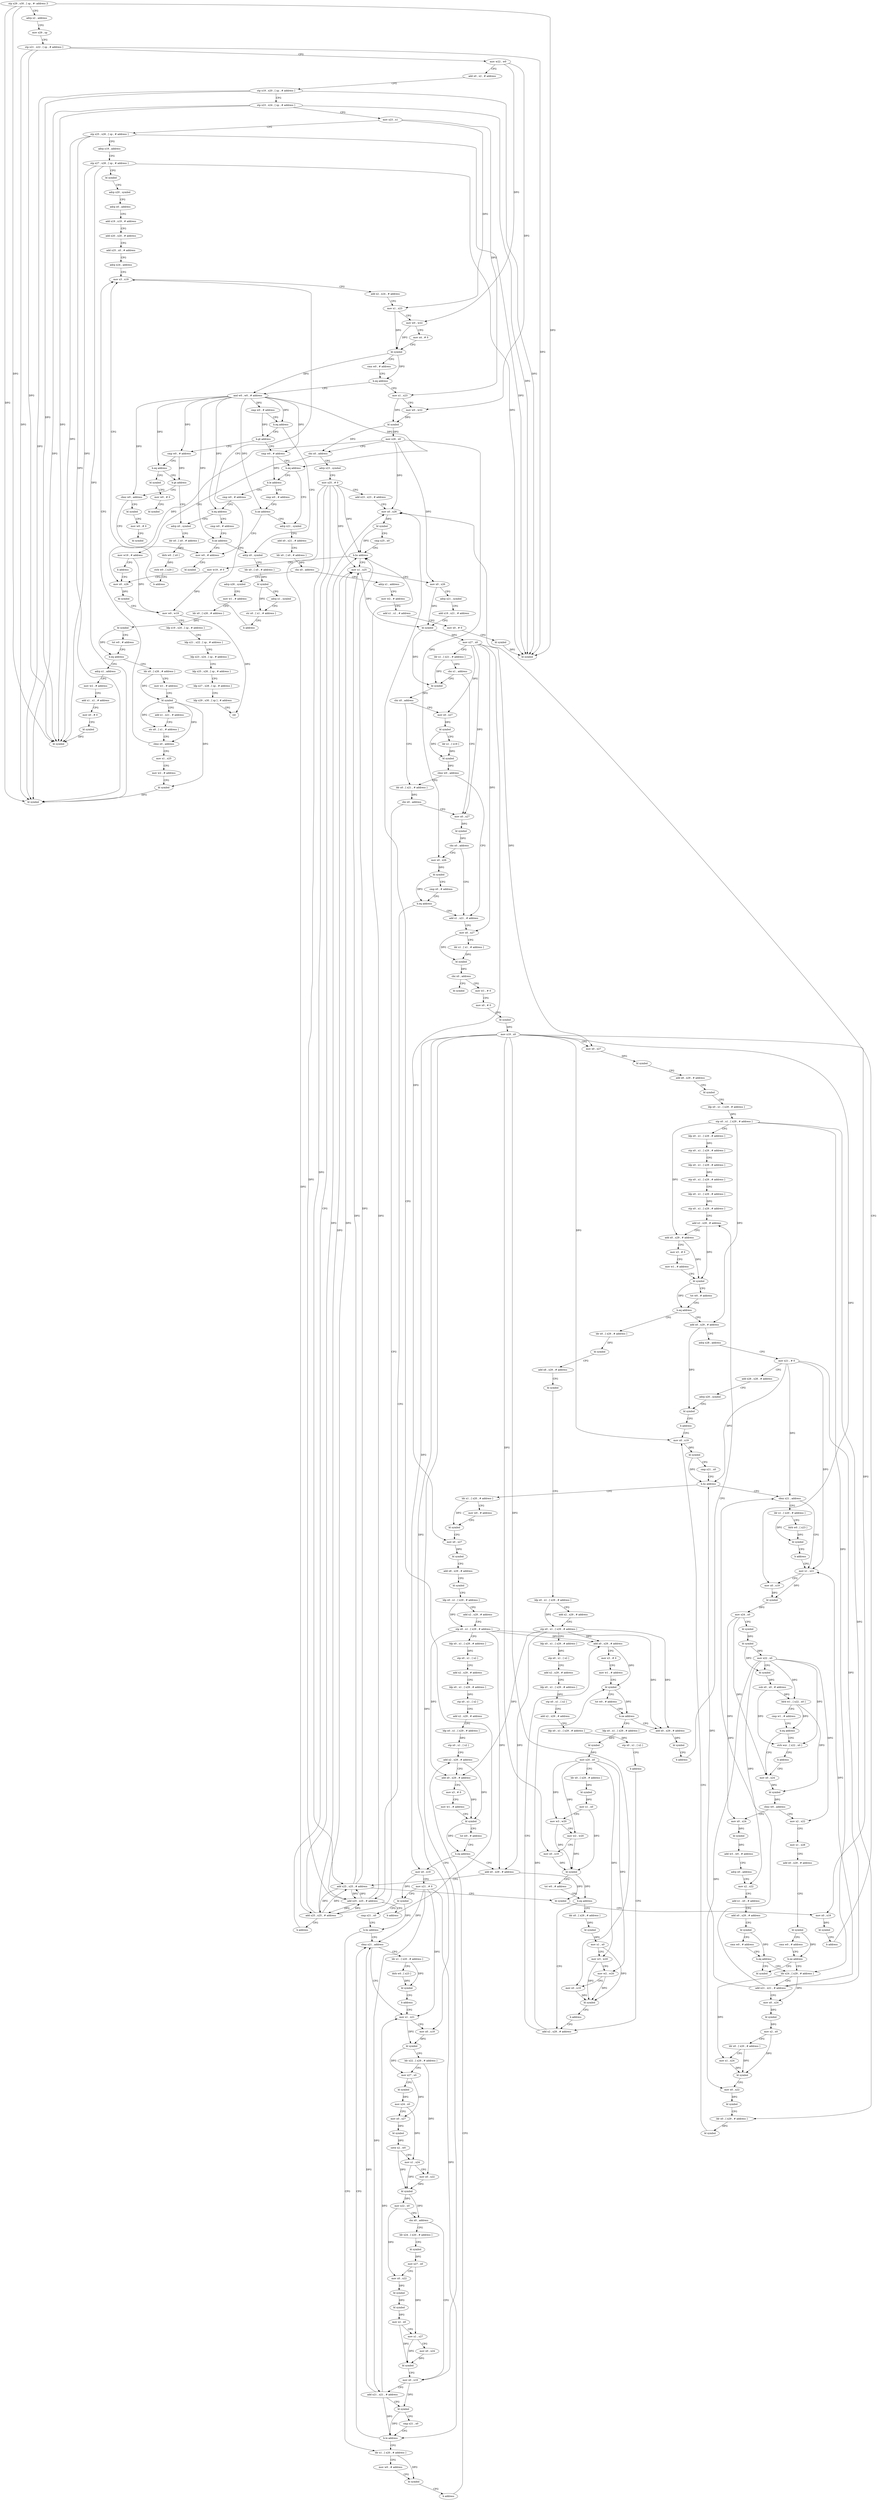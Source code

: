 digraph "func" {
"4213808" [label = "stp x29 , x30 , [ sp , #- address ]!" ]
"4213812" [label = "adrp x2 , address" ]
"4213816" [label = "mov x29 , sp" ]
"4213820" [label = "stp x21 , x22 , [ sp , # address ]" ]
"4213824" [label = "mov w22 , w0" ]
"4213828" [label = "add x0 , x2 , # address" ]
"4213832" [label = "stp x19 , x20 , [ sp , # address ]" ]
"4213836" [label = "stp x23 , x24 , [ sp , # address ]" ]
"4213840" [label = "mov x23 , x1" ]
"4213844" [label = "stp x25 , x26 , [ sp , # address ]" ]
"4213848" [label = "adrp x19 , address" ]
"4213852" [label = "stp x27 , x28 , [ sp , # address ]" ]
"4213856" [label = "bl symbol" ]
"4213860" [label = "adrp x20 , symbol" ]
"4213864" [label = "adrp x0 , address" ]
"4213868" [label = "add x19 , x19 , # address" ]
"4213872" [label = "add x20 , x20 , # address" ]
"4213876" [label = "add x25 , x0 , # address" ]
"4213880" [label = "adrp x24 , address" ]
"4213884" [label = "mov x3 , x19" ]
"4214196" [label = "mov x1 , x23" ]
"4214200" [label = "mov w0 , w22" ]
"4214204" [label = "bl symbol" ]
"4214208" [label = "mov x26 , x0" ]
"4214212" [label = "cbz x0 , address" ]
"4215252" [label = "mov w19 , # address" ]
"4214216" [label = "adrp x23 , symbol" ]
"4213916" [label = "and w0 , w0 , # address" ]
"4213920" [label = "cmp w0 , # address" ]
"4213924" [label = "b.eq address" ]
"4213988" [label = "adrp x0 , symbol" ]
"4213928" [label = "b.gt address" ]
"4215256" [label = "b address" ]
"4215212" [label = "mov x0 , x26" ]
"4214220" [label = "mov x25 , # 0" ]
"4214224" [label = "add x23 , x23 , # address" ]
"4214228" [label = "mov x0 , x26" ]
"4213992" [label = "ldr x0 , [ x0 , # address ]" ]
"4213996" [label = "bl symbol" ]
"4214000" [label = "adrp x1 , symbol" ]
"4214004" [label = "str x0 , [ x1 , # address ]" ]
"4214008" [label = "b address" ]
"4213960" [label = "cmp w0 , # address" ]
"4213932" [label = "cmp w0 , # address" ]
"4215216" [label = "bl symbol" ]
"4215220" [label = "mov w0 , w19" ]
"4215224" [label = "ldp x19 , x20 , [ sp , # address ]" ]
"4215228" [label = "ldp x21 , x22 , [ sp , # address ]" ]
"4215232" [label = "ldp x23 , x24 , [ sp , # address ]" ]
"4215236" [label = "ldp x25 , x26 , [ sp , # address ]" ]
"4215240" [label = "ldp x27 , x28 , [ sp , # address ]" ]
"4215244" [label = "ldp x29 , x30 , [ sp ] , # address" ]
"4215248" [label = "ret" ]
"4215208" [label = "mov w19 , # 0" ]
"4214244" [label = "mov x1 , x25" ]
"4214248" [label = "mov x0 , x26" ]
"4214252" [label = "adrp x21 , symbol" ]
"4214256" [label = "add x19 , x21 , # address" ]
"4214260" [label = "bl symbol" ]
"4214264" [label = "mov x27 , x0" ]
"4214268" [label = "ldr x1 , [ x21 , # address ]" ]
"4214272" [label = "cbz x1 , address" ]
"4214616" [label = "mov x0 , x27" ]
"4214276" [label = "bl symbol" ]
"4213888" [label = "add x2 , x24 , # address" ]
"4213892" [label = "mov x1 , x23" ]
"4213896" [label = "mov w0 , w22" ]
"4213900" [label = "mov x4 , # 0" ]
"4213904" [label = "bl symbol" ]
"4213908" [label = "cmn w0 , # address" ]
"4213912" [label = "b.eq address" ]
"4213964" [label = "b.eq address" ]
"4214020" [label = "adrp x21 , symbol" ]
"4213968" [label = "b.le address" ]
"4213936" [label = "b.eq address" ]
"4214156" [label = "bl symbol" ]
"4213940" [label = "b.gt address" ]
"4214620" [label = "bl symbol" ]
"4214624" [label = "cbz x0 , address" ]
"4214304" [label = "add x1 , x21 , # address" ]
"4214628" [label = "mov x0 , x26" ]
"4214280" [label = "cbz x0 , address" ]
"4214600" [label = "ldr x0 , [ x21 , # address ]" ]
"4214284" [label = "mov x0 , x27" ]
"4214024" [label = "add x0 , x21 , # address" ]
"4214028" [label = "ldr x0 , [ x0 , # address ]" ]
"4214032" [label = "cbz x0 , address" ]
"4214060" [label = "adrp x26 , symbol" ]
"4214036" [label = "adrp x1 , address" ]
"4214012" [label = "cmp w0 , # address" ]
"4213972" [label = "cmp w0 , # address" ]
"4214160" [label = "mov w0 , # 0" ]
"4214164" [label = "bl symbol" ]
"4214128" [label = "adrp x0 , symbol" ]
"4213944" [label = "cbnz w0 , address" ]
"4214308" [label = "mov x0 , x27" ]
"4214312" [label = "ldr x1 , [ x1 , # address ]" ]
"4214316" [label = "bl symbol" ]
"4214320" [label = "cbz x0 , address" ]
"4215260" [label = "bl symbol" ]
"4214324" [label = "mov w1 , # 0" ]
"4214632" [label = "bl symbol" ]
"4214636" [label = "cmp x0 , # address" ]
"4214640" [label = "b.eq address" ]
"4214644" [label = "add x25 , x25 , # address" ]
"4214604" [label = "cbz x0 , address" ]
"4214608" [label = "add x25 , x25 , # address" ]
"4214288" [label = "bl symbol" ]
"4214292" [label = "ldr x1 , [ x19 ]" ]
"4214296" [label = "bl symbol" ]
"4214300" [label = "cbnz w0 , address" ]
"4214064" [label = "mov w1 , # address" ]
"4214068" [label = "ldr x0 , [ x26 , # address ]" ]
"4214072" [label = "bl symbol" ]
"4214076" [label = "tst w0 , # address" ]
"4214080" [label = "b.eq address" ]
"4214168" [label = "adrp x1 , address" ]
"4214084" [label = "ldr x0 , [ x26 , # address ]" ]
"4214040" [label = "mov w2 , # address" ]
"4214044" [label = "add x1 , x1 , # address" ]
"4214048" [label = "mov x0 , # 0" ]
"4214052" [label = "bl symbol" ]
"4214056" [label = "bl symbol" ]
"4214016" [label = "b.ne address" ]
"4214148" [label = "mov w0 , # address" ]
"4213976" [label = "b.eq address" ]
"4213980" [label = "cmp w0 , # address" ]
"4214132" [label = "ldr x0 , [ x0 , # address ]" ]
"4214136" [label = "ldrb w0 , [ x0 ]" ]
"4214140" [label = "strb w0 , [ x20 ]" ]
"4214144" [label = "b address" ]
"4213948" [label = "bl symbol" ]
"4214328" [label = "mov x0 , # 0" ]
"4214332" [label = "bl symbol" ]
"4214336" [label = "mov x19 , x0" ]
"4214340" [label = "mov x0 , x27" ]
"4214344" [label = "bl symbol" ]
"4214348" [label = "add x8 , x29 , # address" ]
"4214352" [label = "bl symbol" ]
"4214356" [label = "ldp x0 , x1 , [ x29 , # address ]" ]
"4214360" [label = "stp x0 , x1 , [ x29 , # address ]" ]
"4214364" [label = "ldp x0 , x1 , [ x29 , # address ]" ]
"4214368" [label = "stp x0 , x1 , [ x29 , # address ]" ]
"4214372" [label = "ldp x0 , x1 , [ x29 , # address ]" ]
"4214376" [label = "stp x0 , x1 , [ x29 , # address ]" ]
"4214380" [label = "ldp x0 , x1 , [ x29 , # address ]" ]
"4214384" [label = "stp x0 , x1 , [ x29 , # address ]" ]
"4214388" [label = "add x2 , x29 , # address" ]
"4214648" [label = "b address" ]
"4214612" [label = "b address" ]
"4214172" [label = "mov w2 , # address" ]
"4214176" [label = "add x1 , x1 , # address" ]
"4214180" [label = "mov x0 , # 0" ]
"4214184" [label = "bl symbol" ]
"4214188" [label = "bl symbol" ]
"4214088" [label = "mov w1 , # address" ]
"4214092" [label = "bl symbol" ]
"4214096" [label = "add x1 , x21 , # address" ]
"4214100" [label = "str x0 , [ x1 , # address ]" ]
"4214104" [label = "cbnz x0 , address" ]
"4214108" [label = "mov x1 , x25" ]
"4214152" [label = "bl symbol" ]
"4213984" [label = "b.ne address" ]
"4213952" [label = "mov w0 , # 0" ]
"4213956" [label = "bl symbol" ]
"4214652" [label = "add x0 , x29 , # address" ]
"4214656" [label = "adrp x28 , address" ]
"4214660" [label = "mov x21 , # 0" ]
"4214664" [label = "add x28 , x28 , # address" ]
"4214668" [label = "adrp x20 , symbol" ]
"4214672" [label = "bl symbol" ]
"4214676" [label = "b address" ]
"4214768" [label = "mov x0 , x19" ]
"4214416" [label = "ldr x0 , [ x29 , # address ]" ]
"4214420" [label = "bl symbol" ]
"4214424" [label = "add x8 , x29 , # address" ]
"4214428" [label = "bl symbol" ]
"4214432" [label = "ldp x0 , x1 , [ x29 , # address ]" ]
"4214436" [label = "add x2 , x29 , # address" ]
"4214440" [label = "stp x0 , x1 , [ x29 , # address ]" ]
"4214444" [label = "ldp x0 , x1 , [ x29 , # address ]" ]
"4214448" [label = "stp x0 , x1 , [ x2 ]" ]
"4214452" [label = "add x2 , x29 , # address" ]
"4214456" [label = "ldp x0 , x1 , [ x29 , # address ]" ]
"4214460" [label = "stp x0 , x1 , [ x2 ]" ]
"4214464" [label = "add x2 , x29 , # address" ]
"4214468" [label = "ldp x0 , x1 , [ x29 , # address ]" ]
"4214472" [label = "stp x0 , x1 , [ x2 ]" ]
"4214476" [label = "b address" ]
"4214528" [label = "add x2 , x29 , # address" ]
"4214232" [label = "bl symbol" ]
"4214236" [label = "cmp x25 , x0" ]
"4214240" [label = "b.hs address" ]
"4214112" [label = "mov w2 , # address" ]
"4214116" [label = "bl symbol" ]
"4214120" [label = "bl symbol" ]
"4214772" [label = "bl symbol" ]
"4214776" [label = "cmp x21 , x0" ]
"4214780" [label = "b.hs address" ]
"4214904" [label = "ldr x1 , [ x20 , # address ]" ]
"4214784" [label = "cbnz x21 , address" ]
"4214532" [label = "add x0 , x29 , # address" ]
"4214536" [label = "mov x3 , # 0" ]
"4214540" [label = "mov w1 , # address" ]
"4214544" [label = "bl symbol" ]
"4214548" [label = "tst w0 , # address" ]
"4214552" [label = "b.ne address" ]
"4214480" [label = "ldp x0 , x1 , [ x29 , # address ]" ]
"4214556" [label = "add x0 , x29 , # address" ]
"4214908" [label = "mov w0 , # address" ]
"4214912" [label = "bl symbol" ]
"4214916" [label = "mov x0 , x27" ]
"4214920" [label = "bl symbol" ]
"4214924" [label = "add x8 , x29 , # address" ]
"4214928" [label = "bl symbol" ]
"4214932" [label = "ldp x0 , x1 , [ x29 , # address ]" ]
"4214936" [label = "add x2 , x29 , # address" ]
"4214940" [label = "stp x0 , x1 , [ x29 , # address ]" ]
"4214944" [label = "ldp x0 , x1 , [ x29 , # address ]" ]
"4214948" [label = "stp x0 , x1 , [ x2 ]" ]
"4214952" [label = "add x2 , x29 , # address" ]
"4214956" [label = "ldp x0 , x1 , [ x29 , # address ]" ]
"4214960" [label = "stp x0 , x1 , [ x2 ]" ]
"4214964" [label = "add x2 , x29 , # address" ]
"4214968" [label = "ldp x0 , x1 , [ x29 , # address ]" ]
"4214972" [label = "stp x0 , x1 , [ x2 ]" ]
"4214976" [label = "add x2 , x29 , # address" ]
"4214880" [label = "ldr x1 , [ x20 , # address ]" ]
"4214788" [label = "mov x1 , x21" ]
"4214484" [label = "bl symbol" ]
"4214488" [label = "mov x20 , x0" ]
"4214492" [label = "ldr x0 , [ x29 , # address ]" ]
"4214496" [label = "bl symbol" ]
"4214500" [label = "mov x1 , x0" ]
"4214504" [label = "mov w3 , w20" ]
"4214508" [label = "mov w2 , w20" ]
"4214512" [label = "mov x0 , x19" ]
"4214516" [label = "bl symbol" ]
"4214520" [label = "tst w0 , # address" ]
"4214524" [label = "b.eq address" ]
"4214568" [label = "ldr x0 , [ x29 , # address ]" ]
"4214560" [label = "bl symbol" ]
"4214564" [label = "b address" ]
"4215184" [label = "add x0 , x29 , # address" ]
"4215188" [label = "add x25 , x25 , # address" ]
"4215192" [label = "bl symbol" ]
"4215196" [label = "mov x0 , x19" ]
"4215200" [label = "bl symbol" ]
"4215204" [label = "b address" ]
"4215004" [label = "mov x0 , x19" ]
"4215008" [label = "mov x21 , # 0" ]
"4215012" [label = "bl symbol" ]
"4215016" [label = "cmp x21 , x0" ]
"4215020" [label = "b.hs address" ]
"4215148" [label = "ldr x1 , [ x20 , # address ]" ]
"4215024" [label = "cbnz x21 , address" ]
"4214884" [label = "ldrb w0 , [ x23 ]" ]
"4214888" [label = "bl symbol" ]
"4214892" [label = "b address" ]
"4214792" [label = "mov x0 , x19" ]
"4214796" [label = "bl symbol" ]
"4214800" [label = "mov x24 , x0" ]
"4214804" [label = "bl symbol" ]
"4214808" [label = "bl symbol" ]
"4214812" [label = "mov x22 , x0" ]
"4214816" [label = "bl symbol" ]
"4214820" [label = "sub x0 , x0 , # address" ]
"4214824" [label = "ldrb w1 , [ x22 , x0 ]" ]
"4214828" [label = "cmp w1 , # address" ]
"4214832" [label = "b.eq address" ]
"4214896" [label = "strb wzr , [ x22 , x0 ]" ]
"4214836" [label = "mov x0 , x24" ]
"4214572" [label = "bl symbol" ]
"4214576" [label = "mov x1 , x0" ]
"4214580" [label = "mov w3 , w20" ]
"4214584" [label = "mov w2 , w20" ]
"4214588" [label = "mov x0 , x19" ]
"4214592" [label = "bl symbol" ]
"4214596" [label = "b address" ]
"4214392" [label = "add x0 , x29 , # address" ]
"4214396" [label = "mov x3 , # 0" ]
"4214400" [label = "mov w1 , # address" ]
"4214404" [label = "bl symbol" ]
"4214408" [label = "tst w0 , # address" ]
"4214412" [label = "b.eq address" ]
"4215152" [label = "mov w0 , # address" ]
"4215156" [label = "bl symbol" ]
"4215160" [label = "b address" ]
"4215168" [label = "ldr x1 , [ x20 , # address ]" ]
"4215028" [label = "mov x1 , x21" ]
"4214900" [label = "b address" ]
"4214840" [label = "bl symbol" ]
"4214844" [label = "cbnz w0 , address" ]
"4214680" [label = "mov x0 , x24" ]
"4214848" [label = "mov x2 , x22" ]
"4214980" [label = "add x0 , x29 , # address" ]
"4214984" [label = "mov x3 , # 0" ]
"4214988" [label = "mov w1 , # address" ]
"4214992" [label = "bl symbol" ]
"4214996" [label = "tst w0 , # address" ]
"4215000" [label = "b.eq address" ]
"4215172" [label = "ldrb w0 , [ x23 ]" ]
"4215176" [label = "bl symbol" ]
"4215180" [label = "b address" ]
"4215032" [label = "mov x0 , x19" ]
"4215036" [label = "bl symbol" ]
"4215040" [label = "ldr x22 , [ x29 , # address ]" ]
"4215044" [label = "mov x27 , x0" ]
"4215048" [label = "bl symbol" ]
"4215052" [label = "mov x24 , x0" ]
"4215056" [label = "mov x0 , x27" ]
"4215060" [label = "bl symbol" ]
"4215064" [label = "sxtw x2 , w0" ]
"4215068" [label = "mov x1 , x24" ]
"4215072" [label = "mov x0 , x22" ]
"4215076" [label = "bl symbol" ]
"4215080" [label = "mov x22 , x0" ]
"4215084" [label = "cbz x0 , address" ]
"4215128" [label = "mov x0 , x19" ]
"4215088" [label = "ldr x24 , [ x20 , # address ]" ]
"4214684" [label = "bl symbol" ]
"4214688" [label = "add w3 , w0 , # address" ]
"4214692" [label = "adrp x0 , address" ]
"4214696" [label = "mov x2 , x22" ]
"4214700" [label = "add x1 , x0 , # address" ]
"4214704" [label = "add x0 , x29 , # address" ]
"4214708" [label = "bl symbol" ]
"4214712" [label = "cmn w0 , # address" ]
"4214716" [label = "b.eq address" ]
"4214872" [label = "bl symbol" ]
"4214720" [label = "ldr x24 , [ x29 , # address ]" ]
"4214852" [label = "mov x1 , x28" ]
"4214856" [label = "add x0 , x29 , # address" ]
"4214860" [label = "bl symbol" ]
"4214864" [label = "cmn w0 , # address" ]
"4214868" [label = "b.ne address" ]
"4215132" [label = "add x21 , x21 , # address" ]
"4215136" [label = "bl symbol" ]
"4215140" [label = "cmp x21 , x0" ]
"4215144" [label = "b.lo address" ]
"4215092" [label = "bl symbol" ]
"4215096" [label = "mov x27 , x0" ]
"4215100" [label = "mov x0 , x22" ]
"4215104" [label = "bl symbol" ]
"4215108" [label = "bl symbol" ]
"4215112" [label = "mov x2 , x0" ]
"4215116" [label = "mov x1 , x27" ]
"4215120" [label = "mov x0 , x24" ]
"4215124" [label = "bl symbol" ]
"4214724" [label = "add x21 , x21 , # address" ]
"4214728" [label = "mov x0 , x24" ]
"4214732" [label = "bl symbol" ]
"4214736" [label = "mov x2 , x0" ]
"4214740" [label = "ldr x0 , [ x20 , # address ]" ]
"4214744" [label = "mov x1 , x24" ]
"4214748" [label = "bl symbol" ]
"4214752" [label = "mov x0 , x22" ]
"4214756" [label = "bl symbol" ]
"4214760" [label = "ldr x0 , [ x29 , # address ]" ]
"4214764" [label = "bl symbol" ]
"4213808" -> "4213812" [ label = "CFG" ]
"4213808" -> "4214056" [ label = "DFG" ]
"4213808" -> "4214188" [ label = "DFG" ]
"4213808" -> "4214120" [ label = "DFG" ]
"4213812" -> "4213816" [ label = "CFG" ]
"4213816" -> "4213820" [ label = "CFG" ]
"4213820" -> "4213824" [ label = "CFG" ]
"4213820" -> "4214056" [ label = "DFG" ]
"4213820" -> "4214188" [ label = "DFG" ]
"4213820" -> "4214120" [ label = "DFG" ]
"4213824" -> "4213828" [ label = "CFG" ]
"4213824" -> "4213896" [ label = "DFG" ]
"4213824" -> "4214200" [ label = "DFG" ]
"4213828" -> "4213832" [ label = "CFG" ]
"4213832" -> "4213836" [ label = "CFG" ]
"4213832" -> "4214056" [ label = "DFG" ]
"4213832" -> "4214188" [ label = "DFG" ]
"4213832" -> "4214120" [ label = "DFG" ]
"4213836" -> "4213840" [ label = "CFG" ]
"4213836" -> "4214056" [ label = "DFG" ]
"4213836" -> "4214188" [ label = "DFG" ]
"4213836" -> "4214120" [ label = "DFG" ]
"4213840" -> "4213844" [ label = "CFG" ]
"4213840" -> "4213892" [ label = "DFG" ]
"4213840" -> "4214196" [ label = "DFG" ]
"4213844" -> "4213848" [ label = "CFG" ]
"4213844" -> "4214056" [ label = "DFG" ]
"4213844" -> "4214188" [ label = "DFG" ]
"4213844" -> "4214120" [ label = "DFG" ]
"4213848" -> "4213852" [ label = "CFG" ]
"4213852" -> "4213856" [ label = "CFG" ]
"4213852" -> "4214056" [ label = "DFG" ]
"4213852" -> "4214188" [ label = "DFG" ]
"4213852" -> "4214120" [ label = "DFG" ]
"4213856" -> "4213860" [ label = "CFG" ]
"4213860" -> "4213864" [ label = "CFG" ]
"4213864" -> "4213868" [ label = "CFG" ]
"4213868" -> "4213872" [ label = "CFG" ]
"4213872" -> "4213876" [ label = "CFG" ]
"4213876" -> "4213880" [ label = "CFG" ]
"4213880" -> "4213884" [ label = "CFG" ]
"4213884" -> "4213888" [ label = "CFG" ]
"4214196" -> "4214200" [ label = "CFG" ]
"4214196" -> "4214204" [ label = "DFG" ]
"4214200" -> "4214204" [ label = "DFG" ]
"4214204" -> "4214208" [ label = "DFG" ]
"4214204" -> "4214212" [ label = "DFG" ]
"4214208" -> "4214212" [ label = "CFG" ]
"4214208" -> "4215212" [ label = "DFG" ]
"4214208" -> "4214228" [ label = "DFG" ]
"4214208" -> "4214248" [ label = "DFG" ]
"4214208" -> "4214628" [ label = "DFG" ]
"4214212" -> "4215252" [ label = "CFG" ]
"4214212" -> "4214216" [ label = "CFG" ]
"4215252" -> "4215256" [ label = "CFG" ]
"4215252" -> "4215220" [ label = "DFG" ]
"4214216" -> "4214220" [ label = "CFG" ]
"4213916" -> "4213920" [ label = "DFG" ]
"4213916" -> "4213924" [ label = "DFG" ]
"4213916" -> "4213960" [ label = "DFG" ]
"4213916" -> "4213964" [ label = "DFG" ]
"4213916" -> "4213932" [ label = "DFG" ]
"4213916" -> "4213936" [ label = "DFG" ]
"4213916" -> "4214016" [ label = "DFG" ]
"4213916" -> "4213976" [ label = "DFG" ]
"4213916" -> "4213944" [ label = "DFG" ]
"4213916" -> "4213984" [ label = "DFG" ]
"4213920" -> "4213924" [ label = "CFG" ]
"4213920" -> "4213928" [ label = "DFG" ]
"4213924" -> "4213988" [ label = "CFG" ]
"4213924" -> "4213928" [ label = "CFG" ]
"4213988" -> "4213992" [ label = "CFG" ]
"4213928" -> "4213960" [ label = "CFG" ]
"4213928" -> "4213932" [ label = "CFG" ]
"4215256" -> "4215212" [ label = "CFG" ]
"4215212" -> "4215216" [ label = "DFG" ]
"4214220" -> "4214224" [ label = "CFG" ]
"4214220" -> "4214240" [ label = "DFG" ]
"4214220" -> "4214244" [ label = "DFG" ]
"4214220" -> "4214644" [ label = "DFG" ]
"4214220" -> "4214608" [ label = "DFG" ]
"4214220" -> "4215188" [ label = "DFG" ]
"4214224" -> "4214228" [ label = "CFG" ]
"4214228" -> "4214232" [ label = "DFG" ]
"4213992" -> "4213996" [ label = "DFG" ]
"4213996" -> "4214000" [ label = "CFG" ]
"4213996" -> "4214004" [ label = "DFG" ]
"4214000" -> "4214004" [ label = "CFG" ]
"4214004" -> "4214008" [ label = "CFG" ]
"4214008" -> "4213884" [ label = "CFG" ]
"4213960" -> "4213964" [ label = "CFG" ]
"4213960" -> "4213968" [ label = "DFG" ]
"4213932" -> "4213936" [ label = "CFG" ]
"4213932" -> "4213940" [ label = "DFG" ]
"4215216" -> "4215220" [ label = "CFG" ]
"4215220" -> "4215224" [ label = "CFG" ]
"4215220" -> "4215248" [ label = "DFG" ]
"4215224" -> "4215228" [ label = "CFG" ]
"4215228" -> "4215232" [ label = "CFG" ]
"4215232" -> "4215236" [ label = "CFG" ]
"4215236" -> "4215240" [ label = "CFG" ]
"4215240" -> "4215244" [ label = "CFG" ]
"4215244" -> "4215248" [ label = "CFG" ]
"4215208" -> "4215212" [ label = "CFG" ]
"4215208" -> "4215220" [ label = "DFG" ]
"4214244" -> "4214248" [ label = "CFG" ]
"4214244" -> "4214260" [ label = "DFG" ]
"4214248" -> "4214252" [ label = "CFG" ]
"4214248" -> "4214260" [ label = "DFG" ]
"4214252" -> "4214256" [ label = "CFG" ]
"4214256" -> "4214260" [ label = "CFG" ]
"4214260" -> "4214264" [ label = "DFG" ]
"4214260" -> "4214276" [ label = "DFG" ]
"4214264" -> "4214268" [ label = "CFG" ]
"4214264" -> "4214616" [ label = "DFG" ]
"4214264" -> "4214308" [ label = "DFG" ]
"4214264" -> "4214284" [ label = "DFG" ]
"4214264" -> "4214340" [ label = "DFG" ]
"4214264" -> "4214916" [ label = "DFG" ]
"4214268" -> "4214272" [ label = "DFG" ]
"4214268" -> "4214276" [ label = "DFG" ]
"4214272" -> "4214616" [ label = "CFG" ]
"4214272" -> "4214276" [ label = "CFG" ]
"4214616" -> "4214620" [ label = "DFG" ]
"4214276" -> "4214280" [ label = "DFG" ]
"4213888" -> "4213892" [ label = "CFG" ]
"4213892" -> "4213896" [ label = "CFG" ]
"4213892" -> "4213904" [ label = "DFG" ]
"4213896" -> "4213900" [ label = "CFG" ]
"4213896" -> "4213904" [ label = "DFG" ]
"4213900" -> "4213904" [ label = "CFG" ]
"4213904" -> "4213908" [ label = "CFG" ]
"4213904" -> "4213912" [ label = "DFG" ]
"4213904" -> "4213916" [ label = "DFG" ]
"4213908" -> "4213912" [ label = "CFG" ]
"4213912" -> "4214196" [ label = "CFG" ]
"4213912" -> "4213916" [ label = "CFG" ]
"4213964" -> "4214020" [ label = "CFG" ]
"4213964" -> "4213968" [ label = "CFG" ]
"4214020" -> "4214024" [ label = "CFG" ]
"4213968" -> "4214012" [ label = "CFG" ]
"4213968" -> "4213972" [ label = "CFG" ]
"4213936" -> "4214156" [ label = "CFG" ]
"4213936" -> "4213940" [ label = "CFG" ]
"4214156" -> "4214160" [ label = "CFG" ]
"4213940" -> "4214128" [ label = "CFG" ]
"4213940" -> "4213944" [ label = "CFG" ]
"4214620" -> "4214624" [ label = "DFG" ]
"4214624" -> "4214304" [ label = "CFG" ]
"4214624" -> "4214628" [ label = "CFG" ]
"4214304" -> "4214308" [ label = "CFG" ]
"4214628" -> "4214632" [ label = "DFG" ]
"4214280" -> "4214600" [ label = "CFG" ]
"4214280" -> "4214284" [ label = "CFG" ]
"4214600" -> "4214604" [ label = "DFG" ]
"4214284" -> "4214288" [ label = "DFG" ]
"4214024" -> "4214028" [ label = "CFG" ]
"4214028" -> "4214032" [ label = "DFG" ]
"4214032" -> "4214060" [ label = "CFG" ]
"4214032" -> "4214036" [ label = "CFG" ]
"4214060" -> "4214064" [ label = "CFG" ]
"4214036" -> "4214040" [ label = "CFG" ]
"4214012" -> "4214016" [ label = "CFG" ]
"4213972" -> "4213976" [ label = "CFG" ]
"4214160" -> "4214164" [ label = "CFG" ]
"4214128" -> "4214132" [ label = "CFG" ]
"4213944" -> "4214148" [ label = "CFG" ]
"4213944" -> "4213948" [ label = "CFG" ]
"4214308" -> "4214312" [ label = "CFG" ]
"4214308" -> "4214316" [ label = "DFG" ]
"4214312" -> "4214316" [ label = "DFG" ]
"4214316" -> "4214320" [ label = "DFG" ]
"4214320" -> "4215260" [ label = "CFG" ]
"4214320" -> "4214324" [ label = "CFG" ]
"4214324" -> "4214328" [ label = "CFG" ]
"4214632" -> "4214636" [ label = "CFG" ]
"4214632" -> "4214640" [ label = "DFG" ]
"4214636" -> "4214640" [ label = "CFG" ]
"4214640" -> "4214304" [ label = "CFG" ]
"4214640" -> "4214644" [ label = "CFG" ]
"4214644" -> "4214648" [ label = "CFG" ]
"4214644" -> "4214244" [ label = "DFG" ]
"4214644" -> "4214240" [ label = "DFG" ]
"4214644" -> "4214608" [ label = "DFG" ]
"4214644" -> "4215188" [ label = "DFG" ]
"4214604" -> "4214616" [ label = "CFG" ]
"4214604" -> "4214608" [ label = "CFG" ]
"4214608" -> "4214612" [ label = "CFG" ]
"4214608" -> "4214244" [ label = "DFG" ]
"4214608" -> "4214644" [ label = "DFG" ]
"4214608" -> "4214240" [ label = "DFG" ]
"4214608" -> "4215188" [ label = "DFG" ]
"4214288" -> "4214292" [ label = "CFG" ]
"4214288" -> "4214296" [ label = "DFG" ]
"4214292" -> "4214296" [ label = "DFG" ]
"4214296" -> "4214300" [ label = "DFG" ]
"4214300" -> "4214600" [ label = "CFG" ]
"4214300" -> "4214304" [ label = "CFG" ]
"4214064" -> "4214068" [ label = "CFG" ]
"4214068" -> "4214072" [ label = "DFG" ]
"4214072" -> "4214076" [ label = "CFG" ]
"4214072" -> "4214080" [ label = "DFG" ]
"4214076" -> "4214080" [ label = "CFG" ]
"4214080" -> "4214168" [ label = "CFG" ]
"4214080" -> "4214084" [ label = "CFG" ]
"4214168" -> "4214172" [ label = "CFG" ]
"4214084" -> "4214088" [ label = "CFG" ]
"4214084" -> "4214092" [ label = "DFG" ]
"4214040" -> "4214044" [ label = "CFG" ]
"4214044" -> "4214048" [ label = "CFG" ]
"4214048" -> "4214052" [ label = "CFG" ]
"4214052" -> "4214056" [ label = "DFG" ]
"4214016" -> "4214148" [ label = "CFG" ]
"4214016" -> "4214020" [ label = "CFG" ]
"4214148" -> "4214152" [ label = "CFG" ]
"4213976" -> "4214128" [ label = "CFG" ]
"4213976" -> "4213980" [ label = "CFG" ]
"4213980" -> "4213984" [ label = "CFG" ]
"4214132" -> "4214136" [ label = "DFG" ]
"4214136" -> "4214140" [ label = "DFG" ]
"4214140" -> "4214144" [ label = "CFG" ]
"4214144" -> "4213884" [ label = "CFG" ]
"4213948" -> "4213952" [ label = "CFG" ]
"4214328" -> "4214332" [ label = "CFG" ]
"4214332" -> "4214336" [ label = "DFG" ]
"4214336" -> "4214340" [ label = "CFG" ]
"4214336" -> "4214768" [ label = "DFG" ]
"4214336" -> "4214512" [ label = "DFG" ]
"4214336" -> "4214792" [ label = "DFG" ]
"4214336" -> "4214588" [ label = "DFG" ]
"4214336" -> "4215196" [ label = "DFG" ]
"4214336" -> "4215004" [ label = "DFG" ]
"4214336" -> "4215032" [ label = "DFG" ]
"4214336" -> "4215128" [ label = "DFG" ]
"4214340" -> "4214344" [ label = "DFG" ]
"4214344" -> "4214348" [ label = "CFG" ]
"4214348" -> "4214352" [ label = "CFG" ]
"4214352" -> "4214356" [ label = "CFG" ]
"4214356" -> "4214360" [ label = "DFG" ]
"4214360" -> "4214364" [ label = "CFG" ]
"4214360" -> "4214720" [ label = "DFG" ]
"4214360" -> "4214760" [ label = "DFG" ]
"4214360" -> "4214392" [ label = "DFG" ]
"4214360" -> "4214652" [ label = "DFG" ]
"4214364" -> "4214368" [ label = "DFG" ]
"4214368" -> "4214372" [ label = "CFG" ]
"4214372" -> "4214376" [ label = "DFG" ]
"4214376" -> "4214380" [ label = "CFG" ]
"4214380" -> "4214384" [ label = "DFG" ]
"4214384" -> "4214388" [ label = "CFG" ]
"4214388" -> "4214392" [ label = "CFG" ]
"4214388" -> "4214404" [ label = "DFG" ]
"4214648" -> "4214228" [ label = "CFG" ]
"4214612" -> "4214228" [ label = "CFG" ]
"4214172" -> "4214176" [ label = "CFG" ]
"4214176" -> "4214180" [ label = "CFG" ]
"4214180" -> "4214184" [ label = "CFG" ]
"4214184" -> "4214188" [ label = "DFG" ]
"4214088" -> "4214092" [ label = "CFG" ]
"4214092" -> "4214096" [ label = "CFG" ]
"4214092" -> "4214100" [ label = "DFG" ]
"4214092" -> "4214104" [ label = "DFG" ]
"4214092" -> "4214116" [ label = "DFG" ]
"4214096" -> "4214100" [ label = "CFG" ]
"4214100" -> "4214104" [ label = "CFG" ]
"4214104" -> "4213884" [ label = "CFG" ]
"4214104" -> "4214108" [ label = "CFG" ]
"4214108" -> "4214112" [ label = "CFG" ]
"4213984" -> "4214148" [ label = "CFG" ]
"4213984" -> "4213988" [ label = "CFG" ]
"4213952" -> "4213956" [ label = "CFG" ]
"4214652" -> "4214656" [ label = "CFG" ]
"4214652" -> "4214672" [ label = "DFG" ]
"4214656" -> "4214660" [ label = "CFG" ]
"4214660" -> "4214664" [ label = "CFG" ]
"4214660" -> "4214780" [ label = "DFG" ]
"4214660" -> "4214784" [ label = "DFG" ]
"4214660" -> "4214788" [ label = "DFG" ]
"4214660" -> "4214724" [ label = "DFG" ]
"4214664" -> "4214668" [ label = "CFG" ]
"4214668" -> "4214672" [ label = "CFG" ]
"4214672" -> "4214676" [ label = "CFG" ]
"4214676" -> "4214768" [ label = "CFG" ]
"4214768" -> "4214772" [ label = "DFG" ]
"4214416" -> "4214420" [ label = "DFG" ]
"4214420" -> "4214424" [ label = "CFG" ]
"4214424" -> "4214428" [ label = "CFG" ]
"4214428" -> "4214432" [ label = "CFG" ]
"4214432" -> "4214436" [ label = "CFG" ]
"4214432" -> "4214440" [ label = "DFG" ]
"4214436" -> "4214440" [ label = "CFG" ]
"4214440" -> "4214444" [ label = "CFG" ]
"4214440" -> "4214532" [ label = "DFG" ]
"4214440" -> "4214556" [ label = "DFG" ]
"4214440" -> "4214980" [ label = "DFG" ]
"4214440" -> "4215184" [ label = "DFG" ]
"4214444" -> "4214448" [ label = "DFG" ]
"4214448" -> "4214452" [ label = "CFG" ]
"4214452" -> "4214456" [ label = "CFG" ]
"4214456" -> "4214460" [ label = "DFG" ]
"4214460" -> "4214464" [ label = "CFG" ]
"4214464" -> "4214468" [ label = "CFG" ]
"4214468" -> "4214472" [ label = "DFG" ]
"4214472" -> "4214476" [ label = "CFG" ]
"4214476" -> "4214528" [ label = "CFG" ]
"4214528" -> "4214532" [ label = "CFG" ]
"4214528" -> "4214544" [ label = "DFG" ]
"4214232" -> "4214236" [ label = "CFG" ]
"4214232" -> "4214240" [ label = "DFG" ]
"4214236" -> "4214240" [ label = "CFG" ]
"4214240" -> "4215208" [ label = "CFG" ]
"4214240" -> "4214244" [ label = "CFG" ]
"4214112" -> "4214116" [ label = "CFG" ]
"4214116" -> "4214120" [ label = "DFG" ]
"4214772" -> "4214776" [ label = "CFG" ]
"4214772" -> "4214780" [ label = "DFG" ]
"4214776" -> "4214780" [ label = "CFG" ]
"4214780" -> "4214904" [ label = "CFG" ]
"4214780" -> "4214784" [ label = "CFG" ]
"4214904" -> "4214908" [ label = "CFG" ]
"4214904" -> "4214912" [ label = "DFG" ]
"4214784" -> "4214880" [ label = "CFG" ]
"4214784" -> "4214788" [ label = "CFG" ]
"4214532" -> "4214536" [ label = "CFG" ]
"4214532" -> "4214544" [ label = "DFG" ]
"4214536" -> "4214540" [ label = "CFG" ]
"4214540" -> "4214544" [ label = "CFG" ]
"4214544" -> "4214548" [ label = "CFG" ]
"4214544" -> "4214552" [ label = "DFG" ]
"4214548" -> "4214552" [ label = "CFG" ]
"4214552" -> "4214480" [ label = "CFG" ]
"4214552" -> "4214556" [ label = "CFG" ]
"4214480" -> "4214484" [ label = "DFG" ]
"4214556" -> "4214560" [ label = "DFG" ]
"4214908" -> "4214912" [ label = "CFG" ]
"4214912" -> "4214916" [ label = "CFG" ]
"4214916" -> "4214920" [ label = "DFG" ]
"4214920" -> "4214924" [ label = "CFG" ]
"4214924" -> "4214928" [ label = "CFG" ]
"4214928" -> "4214932" [ label = "CFG" ]
"4214932" -> "4214936" [ label = "CFG" ]
"4214932" -> "4214940" [ label = "DFG" ]
"4214936" -> "4214940" [ label = "CFG" ]
"4214940" -> "4214944" [ label = "CFG" ]
"4214940" -> "4214532" [ label = "DFG" ]
"4214940" -> "4214556" [ label = "DFG" ]
"4214940" -> "4214980" [ label = "DFG" ]
"4214940" -> "4215184" [ label = "DFG" ]
"4214944" -> "4214948" [ label = "DFG" ]
"4214948" -> "4214952" [ label = "CFG" ]
"4214952" -> "4214956" [ label = "CFG" ]
"4214956" -> "4214960" [ label = "DFG" ]
"4214960" -> "4214964" [ label = "CFG" ]
"4214964" -> "4214968" [ label = "CFG" ]
"4214968" -> "4214972" [ label = "DFG" ]
"4214972" -> "4214976" [ label = "CFG" ]
"4214976" -> "4214980" [ label = "CFG" ]
"4214976" -> "4214992" [ label = "DFG" ]
"4214880" -> "4214884" [ label = "CFG" ]
"4214880" -> "4214888" [ label = "DFG" ]
"4214788" -> "4214792" [ label = "CFG" ]
"4214788" -> "4214796" [ label = "DFG" ]
"4214484" -> "4214488" [ label = "DFG" ]
"4214488" -> "4214492" [ label = "CFG" ]
"4214488" -> "4214504" [ label = "DFG" ]
"4214488" -> "4214508" [ label = "DFG" ]
"4214488" -> "4214580" [ label = "DFG" ]
"4214488" -> "4214584" [ label = "DFG" ]
"4214492" -> "4214496" [ label = "DFG" ]
"4214496" -> "4214500" [ label = "DFG" ]
"4214500" -> "4214504" [ label = "CFG" ]
"4214500" -> "4214516" [ label = "DFG" ]
"4214504" -> "4214508" [ label = "CFG" ]
"4214504" -> "4214516" [ label = "DFG" ]
"4214508" -> "4214512" [ label = "CFG" ]
"4214508" -> "4214516" [ label = "DFG" ]
"4214512" -> "4214516" [ label = "DFG" ]
"4214516" -> "4214520" [ label = "CFG" ]
"4214516" -> "4214524" [ label = "DFG" ]
"4214520" -> "4214524" [ label = "CFG" ]
"4214524" -> "4214568" [ label = "CFG" ]
"4214524" -> "4214528" [ label = "CFG" ]
"4214568" -> "4214572" [ label = "DFG" ]
"4214560" -> "4214564" [ label = "CFG" ]
"4214564" -> "4214388" [ label = "CFG" ]
"4215184" -> "4215188" [ label = "CFG" ]
"4215184" -> "4215192" [ label = "DFG" ]
"4215188" -> "4215192" [ label = "CFG" ]
"4215188" -> "4214244" [ label = "DFG" ]
"4215188" -> "4214644" [ label = "DFG" ]
"4215188" -> "4214608" [ label = "DFG" ]
"4215188" -> "4214240" [ label = "DFG" ]
"4215192" -> "4215196" [ label = "CFG" ]
"4215196" -> "4215200" [ label = "DFG" ]
"4215200" -> "4215204" [ label = "CFG" ]
"4215204" -> "4214228" [ label = "CFG" ]
"4215004" -> "4215008" [ label = "CFG" ]
"4215004" -> "4215012" [ label = "DFG" ]
"4215008" -> "4215012" [ label = "CFG" ]
"4215008" -> "4215024" [ label = "DFG" ]
"4215008" -> "4215028" [ label = "DFG" ]
"4215008" -> "4215132" [ label = "DFG" ]
"4215008" -> "4215144" [ label = "DFG" ]
"4215012" -> "4215016" [ label = "CFG" ]
"4215012" -> "4215020" [ label = "DFG" ]
"4215016" -> "4215020" [ label = "CFG" ]
"4215020" -> "4215148" [ label = "CFG" ]
"4215020" -> "4215024" [ label = "CFG" ]
"4215148" -> "4215152" [ label = "CFG" ]
"4215148" -> "4215156" [ label = "DFG" ]
"4215024" -> "4215168" [ label = "CFG" ]
"4215024" -> "4215028" [ label = "CFG" ]
"4214884" -> "4214888" [ label = "DFG" ]
"4214888" -> "4214892" [ label = "CFG" ]
"4214892" -> "4214788" [ label = "CFG" ]
"4214792" -> "4214796" [ label = "DFG" ]
"4214796" -> "4214800" [ label = "DFG" ]
"4214800" -> "4214804" [ label = "CFG" ]
"4214800" -> "4214836" [ label = "DFG" ]
"4214800" -> "4214680" [ label = "DFG" ]
"4214804" -> "4214808" [ label = "DFG" ]
"4214808" -> "4214812" [ label = "DFG" ]
"4214808" -> "4214816" [ label = "DFG" ]
"4214812" -> "4214816" [ label = "CFG" ]
"4214812" -> "4214824" [ label = "DFG" ]
"4214812" -> "4214896" [ label = "DFG" ]
"4214812" -> "4214696" [ label = "DFG" ]
"4214812" -> "4214848" [ label = "DFG" ]
"4214812" -> "4214752" [ label = "DFG" ]
"4214816" -> "4214820" [ label = "DFG" ]
"4214820" -> "4214824" [ label = "DFG" ]
"4214820" -> "4214896" [ label = "DFG" ]
"4214824" -> "4214828" [ label = "CFG" ]
"4214824" -> "4214832" [ label = "DFG" ]
"4214824" -> "4214840" [ label = "DFG" ]
"4214828" -> "4214832" [ label = "CFG" ]
"4214832" -> "4214896" [ label = "CFG" ]
"4214832" -> "4214836" [ label = "CFG" ]
"4214896" -> "4214900" [ label = "CFG" ]
"4214836" -> "4214840" [ label = "DFG" ]
"4214572" -> "4214576" [ label = "DFG" ]
"4214576" -> "4214580" [ label = "CFG" ]
"4214576" -> "4214592" [ label = "DFG" ]
"4214580" -> "4214584" [ label = "CFG" ]
"4214580" -> "4214592" [ label = "DFG" ]
"4214584" -> "4214588" [ label = "CFG" ]
"4214584" -> "4214592" [ label = "DFG" ]
"4214588" -> "4214592" [ label = "DFG" ]
"4214592" -> "4214596" [ label = "CFG" ]
"4214596" -> "4214528" [ label = "CFG" ]
"4214392" -> "4214396" [ label = "CFG" ]
"4214392" -> "4214404" [ label = "DFG" ]
"4214396" -> "4214400" [ label = "CFG" ]
"4214400" -> "4214404" [ label = "CFG" ]
"4214404" -> "4214408" [ label = "CFG" ]
"4214404" -> "4214412" [ label = "DFG" ]
"4214408" -> "4214412" [ label = "CFG" ]
"4214412" -> "4214652" [ label = "CFG" ]
"4214412" -> "4214416" [ label = "CFG" ]
"4215152" -> "4215156" [ label = "CFG" ]
"4215156" -> "4215160" [ label = "CFG" ]
"4215160" -> "4214976" [ label = "CFG" ]
"4215168" -> "4215172" [ label = "CFG" ]
"4215168" -> "4215176" [ label = "DFG" ]
"4215028" -> "4215032" [ label = "CFG" ]
"4215028" -> "4215036" [ label = "DFG" ]
"4214900" -> "4214836" [ label = "CFG" ]
"4214840" -> "4214844" [ label = "DFG" ]
"4214844" -> "4214680" [ label = "CFG" ]
"4214844" -> "4214848" [ label = "CFG" ]
"4214680" -> "4214684" [ label = "DFG" ]
"4214848" -> "4214852" [ label = "CFG" ]
"4214980" -> "4214984" [ label = "CFG" ]
"4214980" -> "4214992" [ label = "DFG" ]
"4214984" -> "4214988" [ label = "CFG" ]
"4214988" -> "4214992" [ label = "CFG" ]
"4214992" -> "4214996" [ label = "CFG" ]
"4214992" -> "4215000" [ label = "DFG" ]
"4214996" -> "4215000" [ label = "CFG" ]
"4215000" -> "4215184" [ label = "CFG" ]
"4215000" -> "4215004" [ label = "CFG" ]
"4215172" -> "4215176" [ label = "DFG" ]
"4215176" -> "4215180" [ label = "CFG" ]
"4215180" -> "4215028" [ label = "CFG" ]
"4215032" -> "4215036" [ label = "DFG" ]
"4215036" -> "4215040" [ label = "CFG" ]
"4215036" -> "4215044" [ label = "DFG" ]
"4215040" -> "4215044" [ label = "CFG" ]
"4215040" -> "4215072" [ label = "DFG" ]
"4215044" -> "4215048" [ label = "CFG" ]
"4215044" -> "4215056" [ label = "DFG" ]
"4215048" -> "4215052" [ label = "DFG" ]
"4215052" -> "4215056" [ label = "CFG" ]
"4215052" -> "4215068" [ label = "DFG" ]
"4215056" -> "4215060" [ label = "DFG" ]
"4215060" -> "4215064" [ label = "DFG" ]
"4215064" -> "4215068" [ label = "CFG" ]
"4215064" -> "4215076" [ label = "DFG" ]
"4215068" -> "4215072" [ label = "CFG" ]
"4215068" -> "4215076" [ label = "DFG" ]
"4215072" -> "4215076" [ label = "DFG" ]
"4215076" -> "4215080" [ label = "DFG" ]
"4215076" -> "4215084" [ label = "DFG" ]
"4215080" -> "4215084" [ label = "CFG" ]
"4215080" -> "4215100" [ label = "DFG" ]
"4215084" -> "4215128" [ label = "CFG" ]
"4215084" -> "4215088" [ label = "CFG" ]
"4215128" -> "4215132" [ label = "CFG" ]
"4215128" -> "4215136" [ label = "DFG" ]
"4215088" -> "4215092" [ label = "CFG" ]
"4214684" -> "4214688" [ label = "DFG" ]
"4214688" -> "4214692" [ label = "CFG" ]
"4214692" -> "4214696" [ label = "CFG" ]
"4214696" -> "4214700" [ label = "CFG" ]
"4214700" -> "4214704" [ label = "CFG" ]
"4214704" -> "4214708" [ label = "CFG" ]
"4214708" -> "4214712" [ label = "CFG" ]
"4214708" -> "4214716" [ label = "DFG" ]
"4214712" -> "4214716" [ label = "CFG" ]
"4214716" -> "4214872" [ label = "CFG" ]
"4214716" -> "4214720" [ label = "CFG" ]
"4214720" -> "4214724" [ label = "CFG" ]
"4214720" -> "4214728" [ label = "DFG" ]
"4214720" -> "4214744" [ label = "DFG" ]
"4214852" -> "4214856" [ label = "CFG" ]
"4214856" -> "4214860" [ label = "CFG" ]
"4214860" -> "4214864" [ label = "CFG" ]
"4214860" -> "4214868" [ label = "DFG" ]
"4214864" -> "4214868" [ label = "CFG" ]
"4214868" -> "4214720" [ label = "CFG" ]
"4214868" -> "4214872" [ label = "CFG" ]
"4215132" -> "4215136" [ label = "CFG" ]
"4215132" -> "4215024" [ label = "DFG" ]
"4215132" -> "4215028" [ label = "DFG" ]
"4215132" -> "4215144" [ label = "DFG" ]
"4215136" -> "4215140" [ label = "CFG" ]
"4215136" -> "4215144" [ label = "DFG" ]
"4215140" -> "4215144" [ label = "CFG" ]
"4215144" -> "4215024" [ label = "CFG" ]
"4215144" -> "4215148" [ label = "CFG" ]
"4215092" -> "4215096" [ label = "DFG" ]
"4215096" -> "4215100" [ label = "CFG" ]
"4215096" -> "4215116" [ label = "DFG" ]
"4215100" -> "4215104" [ label = "DFG" ]
"4215104" -> "4215108" [ label = "DFG" ]
"4215108" -> "4215112" [ label = "DFG" ]
"4215112" -> "4215116" [ label = "CFG" ]
"4215112" -> "4215124" [ label = "DFG" ]
"4215116" -> "4215120" [ label = "CFG" ]
"4215116" -> "4215124" [ label = "DFG" ]
"4215120" -> "4215124" [ label = "DFG" ]
"4215124" -> "4215128" [ label = "CFG" ]
"4214724" -> "4214728" [ label = "CFG" ]
"4214724" -> "4214784" [ label = "DFG" ]
"4214724" -> "4214788" [ label = "DFG" ]
"4214724" -> "4214780" [ label = "DFG" ]
"4214728" -> "4214732" [ label = "DFG" ]
"4214732" -> "4214736" [ label = "DFG" ]
"4214736" -> "4214740" [ label = "CFG" ]
"4214736" -> "4214748" [ label = "DFG" ]
"4214740" -> "4214744" [ label = "CFG" ]
"4214740" -> "4214748" [ label = "DFG" ]
"4214744" -> "4214748" [ label = "DFG" ]
"4214748" -> "4214752" [ label = "CFG" ]
"4214752" -> "4214756" [ label = "DFG" ]
"4214756" -> "4214760" [ label = "CFG" ]
"4214760" -> "4214764" [ label = "DFG" ]
"4214764" -> "4214768" [ label = "CFG" ]
}
